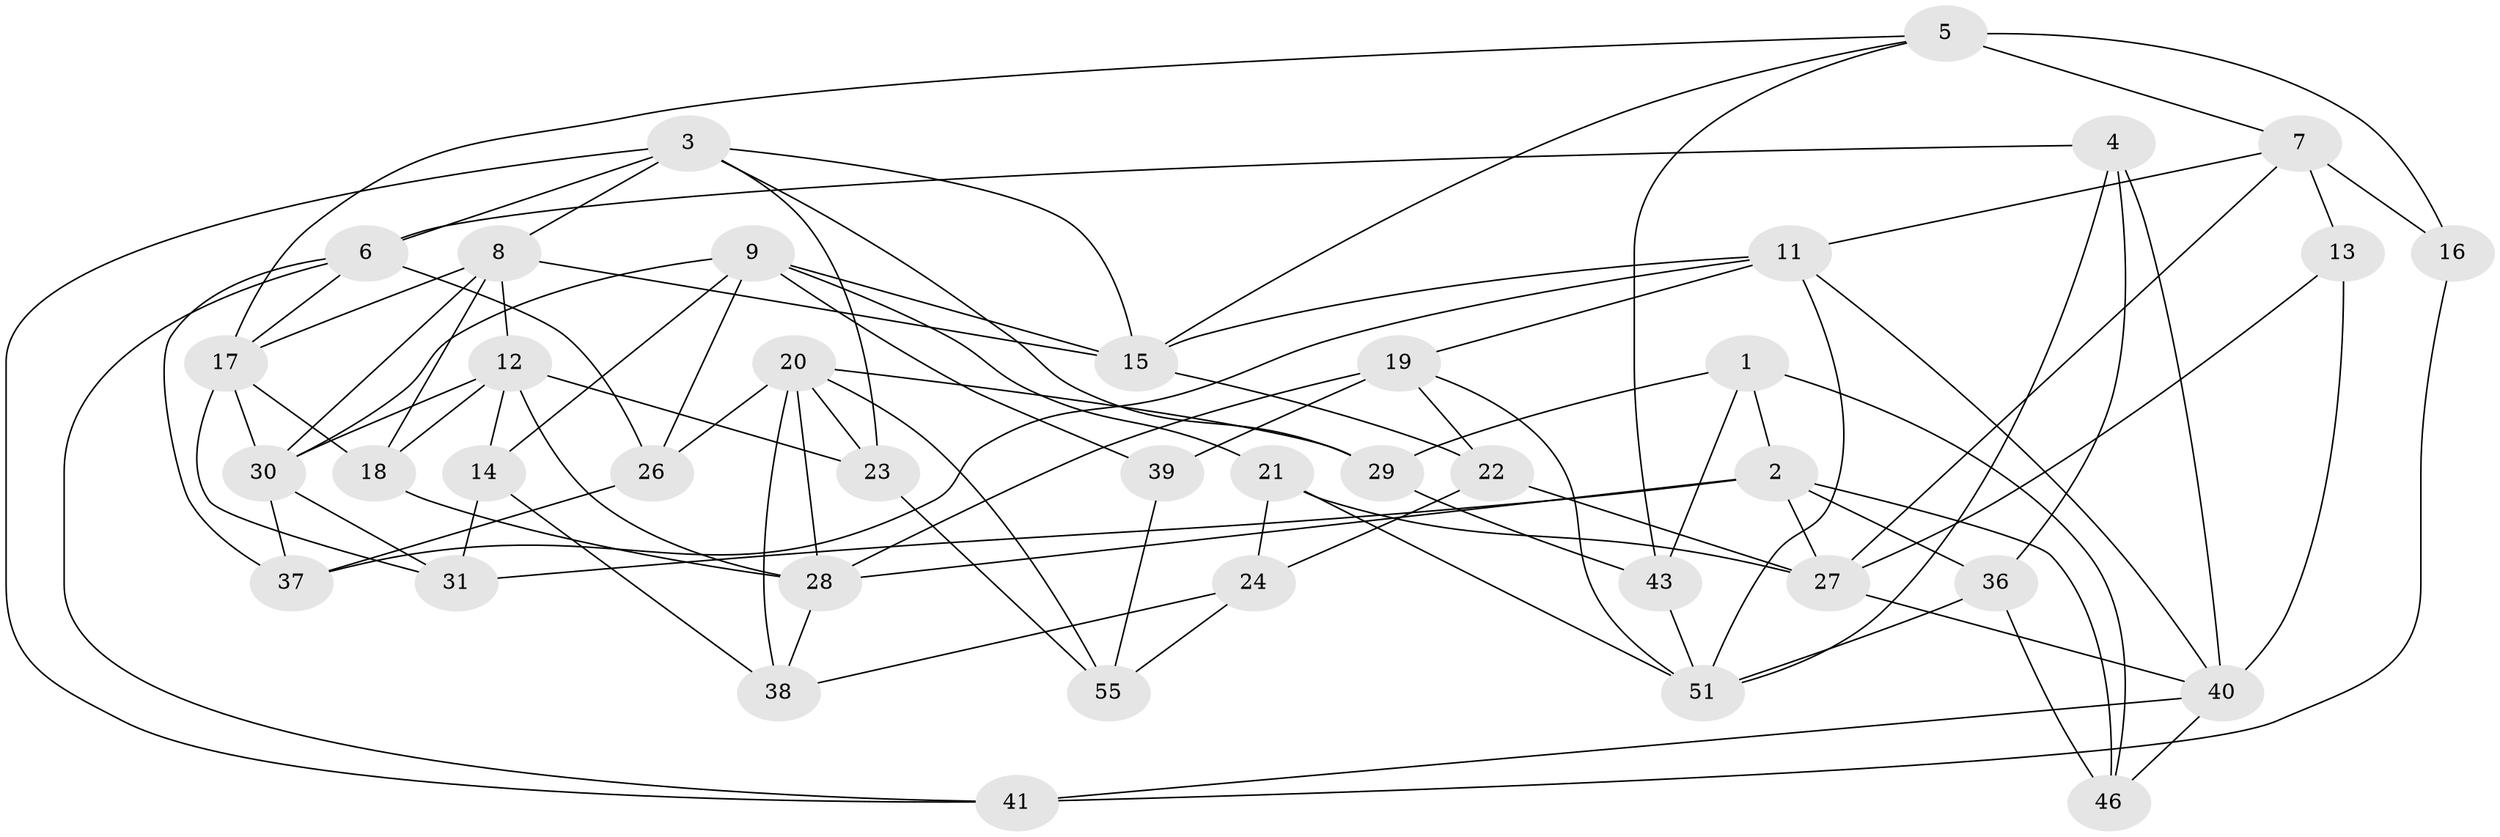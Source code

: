// Generated by graph-tools (version 1.1) at 2025/24/03/03/25 07:24:22]
// undirected, 39 vertices, 93 edges
graph export_dot {
graph [start="1"]
  node [color=gray90,style=filled];
  1;
  2 [super="+10"];
  3 [super="+50"];
  4;
  5 [super="+53"];
  6 [super="+52"];
  7 [super="+47"];
  8 [super="+25"];
  9 [super="+49"];
  11 [super="+32"];
  12 [super="+45"];
  13;
  14;
  15 [super="+54"];
  16;
  17 [super="+48"];
  18;
  19 [super="+44"];
  20 [super="+56"];
  21;
  22;
  23;
  24;
  26;
  27 [super="+35"];
  28 [super="+33"];
  29;
  30 [super="+34"];
  31;
  36;
  37;
  38;
  39;
  40 [super="+42"];
  41;
  43;
  46;
  51 [super="+57"];
  55;
  1 -- 46;
  1 -- 2;
  1 -- 29;
  1 -- 43;
  2 -- 28;
  2 -- 46;
  2 -- 27;
  2 -- 36;
  2 -- 31;
  3 -- 8;
  3 -- 29;
  3 -- 15;
  3 -- 41;
  3 -- 23;
  3 -- 6;
  4 -- 51;
  4 -- 36;
  4 -- 40;
  4 -- 6;
  5 -- 16 [weight=2];
  5 -- 17;
  5 -- 43;
  5 -- 15;
  5 -- 7;
  6 -- 41;
  6 -- 26;
  6 -- 37;
  6 -- 17;
  7 -- 13 [weight=2];
  7 -- 16;
  7 -- 11;
  7 -- 27;
  8 -- 17;
  8 -- 18;
  8 -- 12;
  8 -- 30;
  8 -- 15;
  9 -- 39;
  9 -- 14;
  9 -- 26;
  9 -- 21;
  9 -- 30;
  9 -- 15;
  11 -- 40;
  11 -- 51;
  11 -- 19;
  11 -- 37;
  11 -- 15;
  12 -- 23;
  12 -- 30;
  12 -- 18;
  12 -- 28;
  12 -- 14;
  13 -- 40;
  13 -- 27;
  14 -- 31;
  14 -- 38;
  15 -- 22;
  16 -- 41;
  17 -- 18;
  17 -- 30;
  17 -- 31;
  18 -- 28;
  19 -- 28;
  19 -- 39 [weight=2];
  19 -- 51;
  19 -- 22;
  20 -- 23;
  20 -- 26;
  20 -- 29;
  20 -- 38;
  20 -- 55;
  20 -- 28;
  21 -- 27;
  21 -- 24;
  21 -- 51;
  22 -- 24;
  22 -- 27;
  23 -- 55;
  24 -- 55;
  24 -- 38;
  26 -- 37;
  27 -- 40;
  28 -- 38;
  29 -- 43;
  30 -- 31;
  30 -- 37;
  36 -- 46;
  36 -- 51;
  39 -- 55;
  40 -- 41;
  40 -- 46;
  43 -- 51;
}
